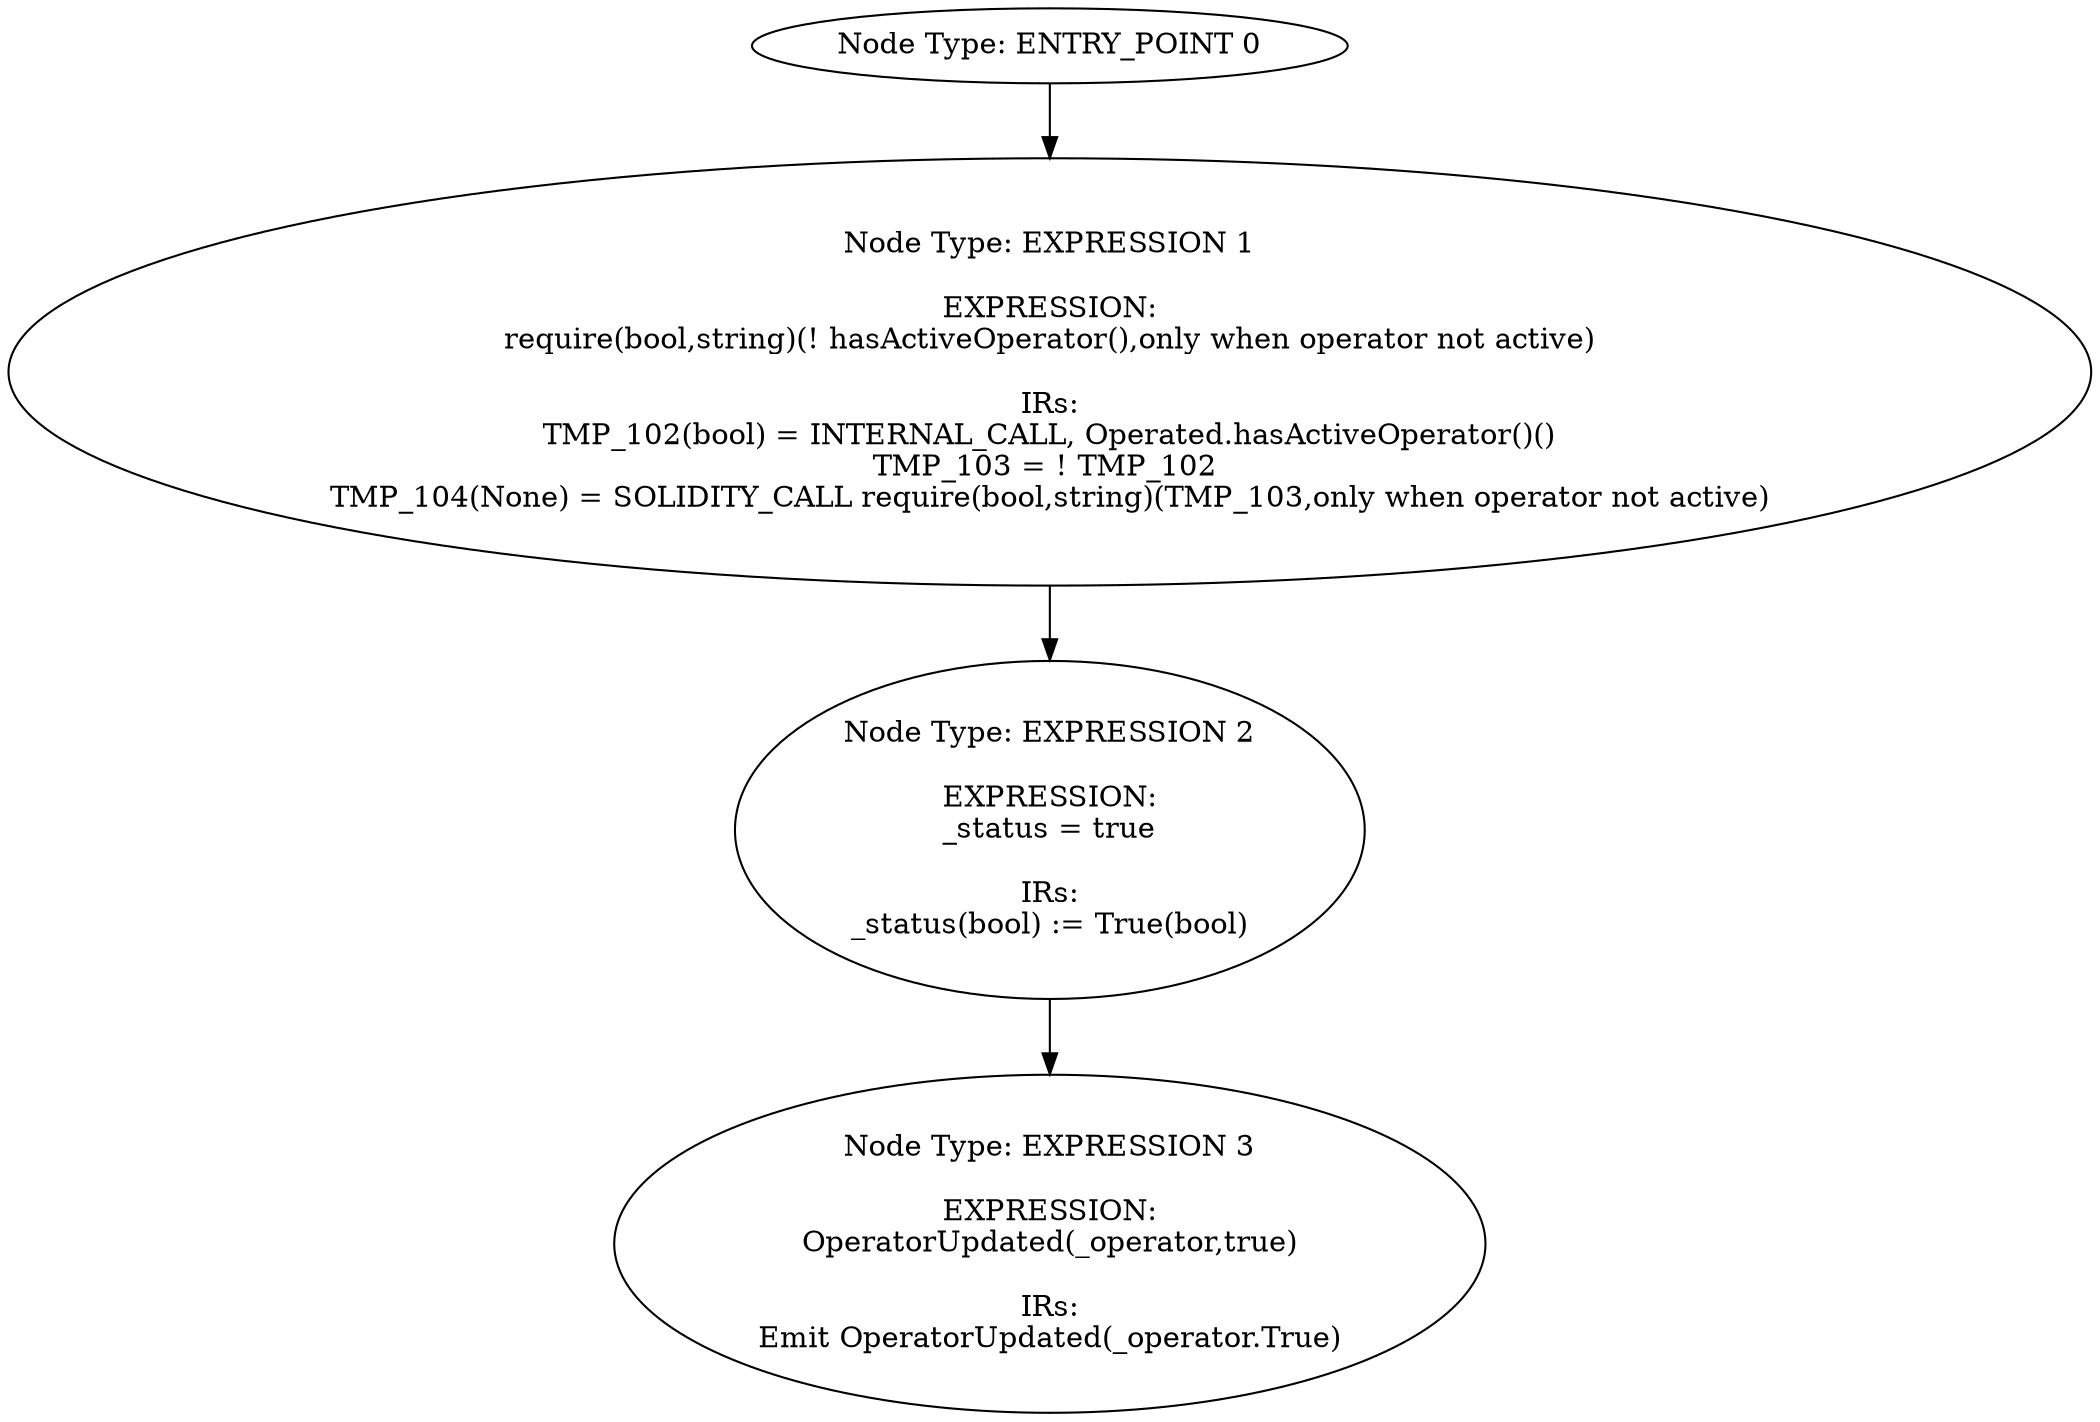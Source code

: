 digraph{
0[label="Node Type: ENTRY_POINT 0
"];
0->1;
1[label="Node Type: EXPRESSION 1

EXPRESSION:
require(bool,string)(! hasActiveOperator(),only when operator not active)

IRs:
TMP_102(bool) = INTERNAL_CALL, Operated.hasActiveOperator()()
TMP_103 = ! TMP_102 
TMP_104(None) = SOLIDITY_CALL require(bool,string)(TMP_103,only when operator not active)"];
1->2;
2[label="Node Type: EXPRESSION 2

EXPRESSION:
_status = true

IRs:
_status(bool) := True(bool)"];
2->3;
3[label="Node Type: EXPRESSION 3

EXPRESSION:
OperatorUpdated(_operator,true)

IRs:
Emit OperatorUpdated(_operator.True)"];
}
